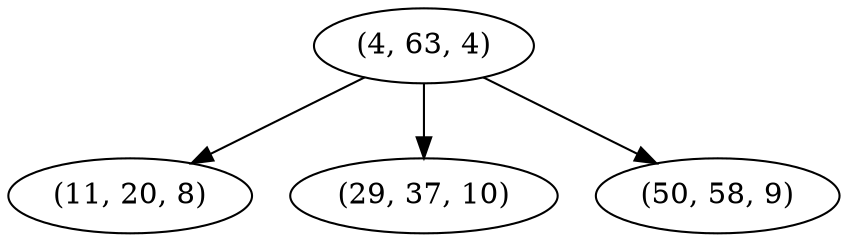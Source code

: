 digraph tree {
    "(4, 63, 4)";
    "(11, 20, 8)";
    "(29, 37, 10)";
    "(50, 58, 9)";
    "(4, 63, 4)" -> "(11, 20, 8)";
    "(4, 63, 4)" -> "(29, 37, 10)";
    "(4, 63, 4)" -> "(50, 58, 9)";
}
